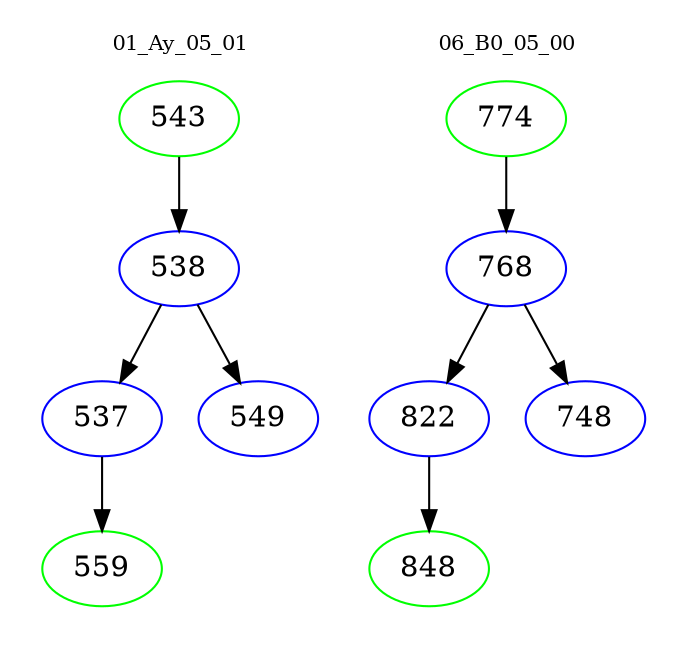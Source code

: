 digraph{
subgraph cluster_0 {
color = white
label = "01_Ay_05_01";
fontsize=10;
T0_543 [label="543", color="green"]
T0_543 -> T0_538 [color="black"]
T0_538 [label="538", color="blue"]
T0_538 -> T0_537 [color="black"]
T0_537 [label="537", color="blue"]
T0_537 -> T0_559 [color="black"]
T0_559 [label="559", color="green"]
T0_538 -> T0_549 [color="black"]
T0_549 [label="549", color="blue"]
}
subgraph cluster_1 {
color = white
label = "06_B0_05_00";
fontsize=10;
T1_774 [label="774", color="green"]
T1_774 -> T1_768 [color="black"]
T1_768 [label="768", color="blue"]
T1_768 -> T1_822 [color="black"]
T1_822 [label="822", color="blue"]
T1_822 -> T1_848 [color="black"]
T1_848 [label="848", color="green"]
T1_768 -> T1_748 [color="black"]
T1_748 [label="748", color="blue"]
}
}
